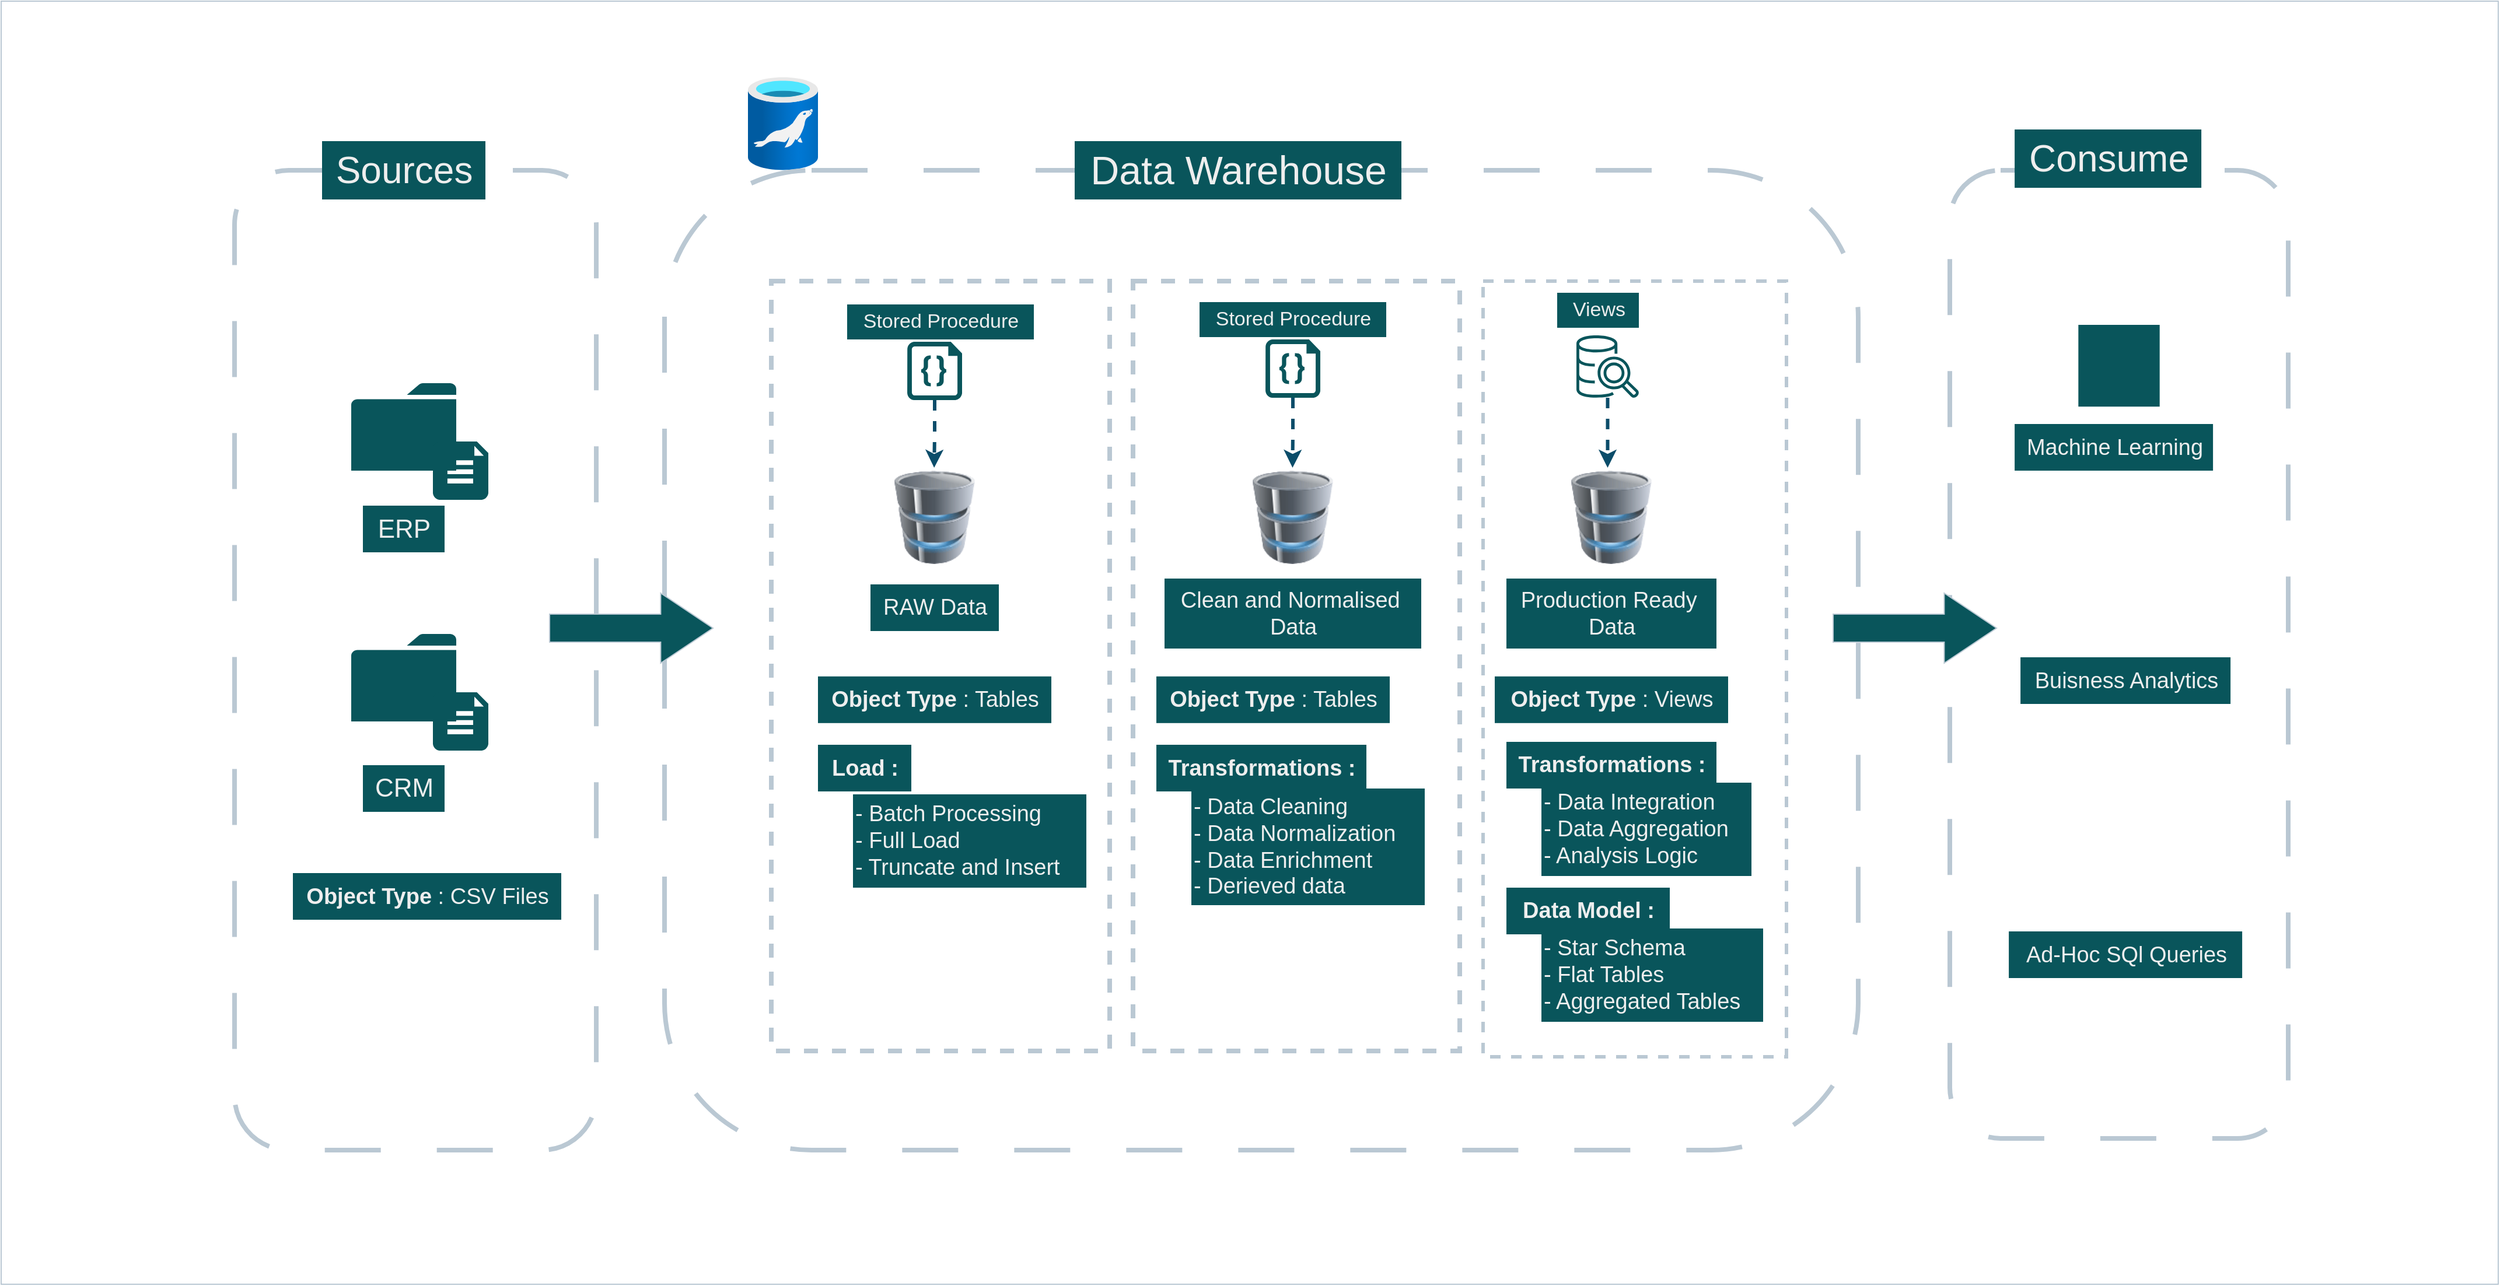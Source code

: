 <mxfile version="27.1.4">
  <diagram name="Page-1" id="4HkU_K3r0KhuJFxGSzc-">
    <mxGraphModel dx="2605" dy="2303" grid="1" gridSize="10" guides="1" tooltips="1" connect="1" arrows="0" fold="1" page="1" pageScale="1" pageWidth="1100" pageHeight="850" background="none" math="0" shadow="0">
      <root>
        <mxCell id="0" />
        <mxCell id="1" parent="0" />
        <mxCell id="QA6qm9k3br5T1PhjzLlL-5" value="" style="sketch=0;pointerEvents=1;shadow=0;dashed=0;html=1;strokeColor=none;labelPosition=center;verticalLabelPosition=bottom;verticalAlign=top;outlineConnect=0;align=center;shape=mxgraph.office.concepts.folder;fillColor=#09555B;labelBackgroundColor=none;fontColor=#EEEEEE;" vertex="1" parent="1">
          <mxGeometry x="1080" y="97.5" width="90" height="75" as="geometry" />
        </mxCell>
        <mxCell id="QA6qm9k3br5T1PhjzLlL-10" value="" style="verticalLabelPosition=bottom;html=1;verticalAlign=top;align=center;strokeColor=none;fillColor=#09555B;shape=mxgraph.azure.file_2;pointerEvents=1;labelBackgroundColor=none;fontColor=#EEEEEE;" vertex="1" parent="1">
          <mxGeometry x="1150" y="147.5" width="47.5" height="50" as="geometry" />
        </mxCell>
        <mxCell id="QA6qm9k3br5T1PhjzLlL-11" value="" style="sketch=0;pointerEvents=1;shadow=0;dashed=0;html=1;strokeColor=none;labelPosition=center;verticalLabelPosition=bottom;verticalAlign=top;outlineConnect=0;align=center;shape=mxgraph.office.concepts.folder;fillColor=#09555B;labelBackgroundColor=none;fontColor=#EEEEEE;" vertex="1" parent="1">
          <mxGeometry x="1080" y="312.5" width="90" height="75" as="geometry" />
        </mxCell>
        <mxCell id="QA6qm9k3br5T1PhjzLlL-12" value="" style="verticalLabelPosition=bottom;html=1;verticalAlign=top;align=center;strokeColor=none;fillColor=#09555B;shape=mxgraph.azure.file_2;pointerEvents=1;labelBackgroundColor=none;fontColor=#EEEEEE;" vertex="1" parent="1">
          <mxGeometry x="1150" y="362.5" width="47.5" height="50" as="geometry" />
        </mxCell>
        <mxCell id="QA6qm9k3br5T1PhjzLlL-14" value="&lt;div&gt;&lt;font style=&quot;font-size: 22px;&quot;&gt;ERP&lt;/font&gt;&lt;/div&gt;" style="text;html=1;align=center;verticalAlign=middle;resizable=0;points=[];autosize=1;strokeColor=none;fillColor=#09555B;labelBackgroundColor=none;fontColor=#EEEEEE;" vertex="1" parent="1">
          <mxGeometry x="1090" y="202.5" width="70" height="40" as="geometry" />
        </mxCell>
        <mxCell id="QA6qm9k3br5T1PhjzLlL-15" value="&lt;font style=&quot;font-size: 22px;&quot;&gt;CRM&lt;/font&gt;" style="text;html=1;align=center;verticalAlign=middle;resizable=0;points=[];autosize=1;strokeColor=none;fillColor=#09555B;labelBackgroundColor=none;fontColor=#EEEEEE;" vertex="1" parent="1">
          <mxGeometry x="1090" y="425" width="70" height="40" as="geometry" />
        </mxCell>
        <mxCell id="QA6qm9k3br5T1PhjzLlL-52" style="edgeStyle=orthogonalEdgeStyle;rounded=0;orthogonalLoop=1;jettySize=auto;html=1;exitX=0.5;exitY=1;exitDx=0;exitDy=0;exitPerimeter=0;dashed=1;strokeWidth=3;labelBackgroundColor=none;strokeColor=#0B4D6A;fontColor=default;" edge="1" parent="1" source="QA6qm9k3br5T1PhjzLlL-16">
          <mxGeometry relative="1" as="geometry">
            <mxPoint x="1579.571" y="170.0" as="targetPoint" />
          </mxGeometry>
        </mxCell>
        <mxCell id="QA6qm9k3br5T1PhjzLlL-16" value="" style="sketch=0;aspect=fixed;pointerEvents=1;shadow=0;dashed=0;html=1;strokeColor=none;labelPosition=center;verticalLabelPosition=bottom;verticalAlign=top;align=center;fillColor=#09555B;shape=mxgraph.azure.code_file;labelBackgroundColor=none;fontColor=#EEEEEE;" vertex="1" parent="1">
          <mxGeometry x="1556.5" y="62" width="47" height="50" as="geometry" />
        </mxCell>
        <mxCell id="QA6qm9k3br5T1PhjzLlL-50" style="edgeStyle=orthogonalEdgeStyle;rounded=0;orthogonalLoop=1;jettySize=auto;html=1;exitX=0.5;exitY=1;exitDx=0;exitDy=0;exitPerimeter=0;dashed=1;strokeWidth=3;labelBackgroundColor=none;strokeColor=#0B4D6A;fontColor=default;" edge="1" parent="1" source="QA6qm9k3br5T1PhjzLlL-17">
          <mxGeometry relative="1" as="geometry">
            <mxPoint x="1886.714" y="170.0" as="targetPoint" />
          </mxGeometry>
        </mxCell>
        <mxCell id="QA6qm9k3br5T1PhjzLlL-17" value="" style="sketch=0;aspect=fixed;pointerEvents=1;shadow=0;dashed=0;html=1;strokeColor=none;labelPosition=center;verticalLabelPosition=bottom;verticalAlign=top;align=center;fillColor=#09555B;shape=mxgraph.azure.code_file;labelBackgroundColor=none;fontColor=#EEEEEE;" vertex="1" parent="1">
          <mxGeometry x="1863.5" y="60" width="47" height="50" as="geometry" />
        </mxCell>
        <mxCell id="QA6qm9k3br5T1PhjzLlL-19" value="" style="image;html=1;image=img/lib/clip_art/computers/Database_128x128.png;labelBackgroundColor=none;fillColor=#09555B;strokeColor=#BAC8D3;fontColor=#EEEEEE;" vertex="1" parent="1">
          <mxGeometry x="1540" y="172.5" width="80" height="80" as="geometry" />
        </mxCell>
        <mxCell id="QA6qm9k3br5T1PhjzLlL-20" value="" style="image;html=1;image=img/lib/clip_art/computers/Database_128x128.png;labelBackgroundColor=none;fillColor=#09555B;strokeColor=#BAC8D3;fontColor=#EEEEEE;" vertex="1" parent="1">
          <mxGeometry x="1847" y="172.5" width="80" height="80" as="geometry" />
        </mxCell>
        <mxCell id="QA6qm9k3br5T1PhjzLlL-21" value="" style="image;html=1;image=img/lib/clip_art/computers/Database_128x128.png;labelBackgroundColor=none;fillColor=#09555B;strokeColor=#BAC8D3;fontColor=#EEEEEE;" vertex="1" parent="1">
          <mxGeometry x="2120" y="172.5" width="80" height="80" as="geometry" />
        </mxCell>
        <mxCell id="QA6qm9k3br5T1PhjzLlL-22" value="" style="points=[];aspect=fixed;html=1;align=center;shadow=0;dashed=0;fillColor=#09555B;strokeColor=none;shape=mxgraph.alibaba_cloud.machine_learning;labelBackgroundColor=none;fontColor=#EEEEEE;" vertex="1" parent="1">
          <mxGeometry x="2560.16" y="47.5" width="69.68" height="70.1" as="geometry" />
        </mxCell>
        <mxCell id="QA6qm9k3br5T1PhjzLlL-25" value="" style="shape=image;html=1;verticalAlign=top;verticalLabelPosition=bottom;labelBackgroundColor=none;imageAspect=0;aspect=fixed;image=https://cdn4.iconfinder.com/data/icons/success-filloutline/64/chart-analysis-analytics-data_analytics-pie_1-128.png;fillColor=#09555B;strokeColor=#BAC8D3;fontColor=#EEEEEE;" vertex="1" parent="1">
          <mxGeometry x="2550.55" y="434.5" width="100" height="100" as="geometry" />
        </mxCell>
        <mxCell id="QA6qm9k3br5T1PhjzLlL-26" value="" style="shape=image;html=1;verticalAlign=top;verticalLabelPosition=bottom;labelBackgroundColor=none;imageAspect=0;aspect=fixed;image=https://cdn4.iconfinder.com/data/icons/success-filloutline/64/chart-analysis-analytics-data_analytics-pie-128.png;fillColor=#09555B;strokeColor=#BAC8D3;fontColor=#EEEEEE;" vertex="1" parent="1">
          <mxGeometry x="2550.55" y="229.5" width="88.9" height="88.9" as="geometry" />
        </mxCell>
        <mxCell id="QA6qm9k3br5T1PhjzLlL-29" value="&lt;font style=&quot;font-size: 19px;&quot;&gt;&lt;b&gt;Object Type&lt;/b&gt; : CSV Files&lt;/font&gt;" style="text;html=1;align=center;verticalAlign=middle;resizable=0;points=[];autosize=1;strokeColor=none;fillColor=#09555B;labelBackgroundColor=none;fontColor=#EEEEEE;" vertex="1" parent="1">
          <mxGeometry x="1030" y="517.5" width="230" height="40" as="geometry" />
        </mxCell>
        <mxCell id="QA6qm9k3br5T1PhjzLlL-30" value="&lt;font style=&quot;font-size: 19px;&quot;&gt;RAW Data&lt;/font&gt;" style="text;html=1;align=center;verticalAlign=middle;resizable=0;points=[];autosize=1;strokeColor=none;fillColor=#09555B;labelBackgroundColor=none;fontColor=#EEEEEE;" vertex="1" parent="1">
          <mxGeometry x="1525" y="270" width="110" height="40" as="geometry" />
        </mxCell>
        <mxCell id="QA6qm9k3br5T1PhjzLlL-31" value="&lt;font style=&quot;font-size: 19px;&quot;&gt;&lt;b&gt;Object Type&lt;/b&gt; : Tables&lt;/font&gt;" style="text;html=1;align=center;verticalAlign=middle;resizable=0;points=[];autosize=1;strokeColor=none;fillColor=#09555B;labelBackgroundColor=none;fontColor=#EEEEEE;" vertex="1" parent="1">
          <mxGeometry x="1480" y="348.9" width="200" height="40" as="geometry" />
        </mxCell>
        <mxCell id="QA6qm9k3br5T1PhjzLlL-32" value="&lt;div&gt;&lt;font style=&quot;font-size: 19px;&quot;&gt;&lt;b&gt;Load :&lt;/b&gt;&lt;/font&gt;&lt;/div&gt;" style="text;html=1;align=center;verticalAlign=middle;resizable=0;points=[];autosize=1;strokeColor=none;fillColor=#09555B;labelBackgroundColor=none;fontColor=#EEEEEE;" vertex="1" parent="1">
          <mxGeometry x="1480" y="407.5" width="80" height="40" as="geometry" />
        </mxCell>
        <mxCell id="QA6qm9k3br5T1PhjzLlL-33" value="&lt;div align=&quot;left&quot;&gt;&lt;font style=&quot;font-size: 19px;&quot;&gt;- Batch Processing&lt;/font&gt;&lt;/div&gt;&lt;div align=&quot;left&quot;&gt;&lt;font style=&quot;font-size: 19px;&quot;&gt;- Full Load&lt;/font&gt;&lt;/div&gt;&lt;div align=&quot;left&quot;&gt;&lt;font style=&quot;font-size: 19px;&quot;&gt;- Truncate and Insert&lt;/font&gt;&lt;/div&gt;" style="text;html=1;align=left;verticalAlign=middle;resizable=0;points=[];autosize=1;strokeColor=none;fillColor=#09555B;labelBackgroundColor=none;fontColor=#EEEEEE;" vertex="1" parent="1">
          <mxGeometry x="1510" y="450" width="200" height="80" as="geometry" />
        </mxCell>
        <mxCell id="QA6qm9k3br5T1PhjzLlL-34" value="&lt;font style=&quot;font-size: 19px;&quot;&gt;&lt;b&gt;Object Type&lt;/b&gt; : Tables&lt;/font&gt;" style="text;html=1;align=center;verticalAlign=middle;resizable=0;points=[];autosize=1;strokeColor=none;fillColor=#09555B;labelBackgroundColor=none;fontColor=#EEEEEE;" vertex="1" parent="1">
          <mxGeometry x="1770" y="348.9" width="200" height="40" as="geometry" />
        </mxCell>
        <mxCell id="QA6qm9k3br5T1PhjzLlL-35" value="&lt;div&gt;&lt;font style=&quot;font-size: 19px;&quot;&gt;Clean and Normalised&amp;nbsp;&lt;/font&gt;&lt;/div&gt;&lt;div&gt;&lt;font style=&quot;font-size: 19px;&quot;&gt;Data&lt;/font&gt;&lt;/div&gt;" style="text;html=1;align=center;verticalAlign=middle;resizable=0;points=[];autosize=1;strokeColor=none;fillColor=#09555B;labelBackgroundColor=none;fontColor=#EEEEEE;" vertex="1" parent="1">
          <mxGeometry x="1777" y="265" width="220" height="60" as="geometry" />
        </mxCell>
        <mxCell id="QA6qm9k3br5T1PhjzLlL-36" value="&lt;b&gt;&lt;font style=&quot;font-size: 19px;&quot;&gt;Transformations :&lt;/font&gt;&lt;/b&gt;" style="text;html=1;align=center;verticalAlign=middle;resizable=0;points=[];autosize=1;strokeColor=none;fillColor=#09555B;labelBackgroundColor=none;fontColor=#EEEEEE;" vertex="1" parent="1">
          <mxGeometry x="1770" y="407.5" width="180" height="40" as="geometry" />
        </mxCell>
        <mxCell id="QA6qm9k3br5T1PhjzLlL-39" value="&lt;div align=&quot;left&quot;&gt;&lt;font style=&quot;font-size: 19px;&quot;&gt;- Data Cleaning&lt;/font&gt;&lt;/div&gt;&lt;div align=&quot;left&quot;&gt;&lt;font style=&quot;font-size: 19px;&quot;&gt;- Data Normalization&lt;/font&gt;&lt;/div&gt;&lt;div align=&quot;left&quot;&gt;&lt;font style=&quot;font-size: 19px;&quot;&gt;- Data Enrichment&lt;/font&gt;&lt;/div&gt;&lt;div align=&quot;left&quot;&gt;&lt;font style=&quot;font-size: 19px;&quot;&gt;- Derieved data&lt;/font&gt;&lt;/div&gt;" style="text;html=1;align=left;verticalAlign=middle;resizable=0;points=[];autosize=1;strokeColor=none;fillColor=#09555B;labelBackgroundColor=none;fontColor=#EEEEEE;" vertex="1" parent="1">
          <mxGeometry x="1800" y="445" width="200" height="100" as="geometry" />
        </mxCell>
        <mxCell id="QA6qm9k3br5T1PhjzLlL-40" value="&lt;div&gt;&lt;font style=&quot;font-size: 19px;&quot;&gt;Production Ready&amp;nbsp;&lt;/font&gt;&lt;/div&gt;&lt;div&gt;&lt;font style=&quot;font-size: 19px;&quot;&gt;Data&lt;/font&gt;&lt;/div&gt;" style="text;html=1;align=center;verticalAlign=middle;resizable=0;points=[];autosize=1;strokeColor=none;fillColor=#09555B;labelBackgroundColor=none;fontColor=#EEEEEE;" vertex="1" parent="1">
          <mxGeometry x="2070" y="265" width="180" height="60" as="geometry" />
        </mxCell>
        <mxCell id="QA6qm9k3br5T1PhjzLlL-56" style="edgeStyle=orthogonalEdgeStyle;rounded=0;orthogonalLoop=1;jettySize=auto;html=1;strokeWidth=3;dashed=1;labelBackgroundColor=none;strokeColor=#0B4D6A;fontColor=default;" edge="1" parent="1" source="QA6qm9k3br5T1PhjzLlL-41">
          <mxGeometry relative="1" as="geometry">
            <mxPoint x="2156.75" y="170.0" as="targetPoint" />
          </mxGeometry>
        </mxCell>
        <mxCell id="QA6qm9k3br5T1PhjzLlL-41" value="" style="sketch=0;outlineConnect=0;fontColor=#EEEEEE;fillColor=#09555B;strokeColor=none;dashed=0;verticalLabelPosition=bottom;verticalAlign=top;align=center;html=1;fontSize=12;fontStyle=0;aspect=fixed;pointerEvents=1;shape=mxgraph.aws4.redshift_query_editor_v20_light;labelBackgroundColor=none;" vertex="1" parent="1">
          <mxGeometry x="2130" y="56.5" width="53.5" height="53.5" as="geometry" />
        </mxCell>
        <mxCell id="QA6qm9k3br5T1PhjzLlL-42" value="" style="image;aspect=fixed;html=1;points=[];align=center;fontSize=12;image=img/lib/azure2/databases/Azure_Database_MariaDB_Server.svg;imageBackground=none;labelBackgroundColor=none;fillColor=#09555B;strokeColor=#BAC8D3;fontColor=#EEEEEE;" vertex="1" parent="1">
          <mxGeometry x="1420" y="-165" width="60" height="80" as="geometry" />
        </mxCell>
        <mxCell id="QA6qm9k3br5T1PhjzLlL-43" value="&lt;font style=&quot;font-size: 19px;&quot;&gt;&lt;b&gt;Object Type&lt;/b&gt; : Views&lt;/font&gt;" style="text;html=1;align=center;verticalAlign=middle;resizable=0;points=[];autosize=1;strokeColor=none;fillColor=#09555B;labelBackgroundColor=none;fontColor=#EEEEEE;" vertex="1" parent="1">
          <mxGeometry x="2060" y="348.9" width="200" height="40" as="geometry" />
        </mxCell>
        <mxCell id="QA6qm9k3br5T1PhjzLlL-44" value="&lt;b&gt;&lt;font style=&quot;font-size: 19px;&quot;&gt;Transformations :&lt;/font&gt;&lt;/b&gt;" style="text;html=1;align=center;verticalAlign=middle;resizable=0;points=[];autosize=1;strokeColor=none;fillColor=#09555B;labelBackgroundColor=none;fontColor=#EEEEEE;" vertex="1" parent="1">
          <mxGeometry x="2070" y="405" width="180" height="40" as="geometry" />
        </mxCell>
        <mxCell id="QA6qm9k3br5T1PhjzLlL-46" value="&lt;div align=&quot;left&quot;&gt;&lt;font style=&quot;font-size: 19px;&quot;&gt;- Data Integration&lt;/font&gt;&lt;/div&gt;&lt;div align=&quot;left&quot;&gt;&lt;font style=&quot;font-size: 19px;&quot;&gt;- Data Aggregation&lt;/font&gt;&lt;/div&gt;&lt;div align=&quot;left&quot;&gt;&lt;font style=&quot;font-size: 19px;&quot;&gt;- Analysis Logic&lt;/font&gt;&lt;/div&gt;" style="text;html=1;align=left;verticalAlign=middle;resizable=0;points=[];autosize=1;strokeColor=none;fillColor=#09555B;labelBackgroundColor=none;fontColor=#EEEEEE;" vertex="1" parent="1">
          <mxGeometry x="2100" y="440" width="180" height="80" as="geometry" />
        </mxCell>
        <mxCell id="QA6qm9k3br5T1PhjzLlL-47" value="&lt;b&gt;&lt;font style=&quot;font-size: 19px;&quot;&gt;Data Model :&lt;/font&gt;&lt;/b&gt;" style="text;html=1;align=center;verticalAlign=middle;resizable=0;points=[];autosize=1;strokeColor=none;fillColor=#09555B;labelBackgroundColor=none;fontColor=#EEEEEE;" vertex="1" parent="1">
          <mxGeometry x="2070" y="530" width="140" height="40" as="geometry" />
        </mxCell>
        <mxCell id="QA6qm9k3br5T1PhjzLlL-48" value="&lt;div align=&quot;left&quot;&gt;&lt;font style=&quot;font-size: 19px;&quot;&gt;- Star Schema&lt;/font&gt;&lt;/div&gt;&lt;div align=&quot;left&quot;&gt;&lt;font style=&quot;font-size: 19px;&quot;&gt;- Flat Tables&lt;/font&gt;&lt;/div&gt;&lt;div align=&quot;left&quot;&gt;&lt;font style=&quot;font-size: 19px;&quot;&gt;- Aggregated Tables&lt;/font&gt;&lt;/div&gt;" style="text;html=1;align=left;verticalAlign=middle;resizable=0;points=[];autosize=1;strokeColor=none;fillColor=#09555B;labelBackgroundColor=none;fontColor=#EEEEEE;" vertex="1" parent="1">
          <mxGeometry x="2100" y="565" width="190" height="80" as="geometry" />
        </mxCell>
        <mxCell id="QA6qm9k3br5T1PhjzLlL-49" value="&lt;font style=&quot;font-size: 17px;&quot;&gt;Stored Procedure&lt;/font&gt;" style="text;html=1;align=center;verticalAlign=middle;resizable=0;points=[];autosize=1;strokeColor=none;fillColor=#09555B;labelBackgroundColor=none;fontColor=#EEEEEE;" vertex="1" parent="1">
          <mxGeometry x="1807" y="28" width="160" height="30" as="geometry" />
        </mxCell>
        <mxCell id="QA6qm9k3br5T1PhjzLlL-51" value="&lt;font style=&quot;font-size: 17px;&quot;&gt;Stored Procedure&lt;/font&gt;" style="text;html=1;align=center;verticalAlign=middle;resizable=0;points=[];autosize=1;strokeColor=none;fillColor=#09555B;labelBackgroundColor=none;fontColor=#EEEEEE;" vertex="1" parent="1">
          <mxGeometry x="1505" y="30" width="160" height="30" as="geometry" />
        </mxCell>
        <mxCell id="QA6qm9k3br5T1PhjzLlL-54" value="&lt;font style=&quot;font-size: 17px;&quot;&gt;Views&lt;/font&gt;" style="text;html=1;align=center;verticalAlign=middle;resizable=0;points=[];autosize=1;strokeColor=none;fillColor=#09555B;labelBackgroundColor=none;fontColor=#EEEEEE;" vertex="1" parent="1">
          <mxGeometry x="2113.5" y="20" width="70" height="30" as="geometry" />
        </mxCell>
        <mxCell id="QA6qm9k3br5T1PhjzLlL-57" value="&lt;font style=&quot;font-size: 19px;&quot;&gt;Machine Learning&lt;/font&gt;" style="text;html=1;align=center;verticalAlign=middle;resizable=0;points=[];autosize=1;strokeColor=none;fillColor=#09555B;labelBackgroundColor=none;fontColor=#EEEEEE;" vertex="1" parent="1">
          <mxGeometry x="2505.55" y="132.5" width="170" height="40" as="geometry" />
        </mxCell>
        <mxCell id="QA6qm9k3br5T1PhjzLlL-58" value="&lt;font style=&quot;font-size: 19px;&quot;&gt;Buisness Analytics&lt;/font&gt;" style="text;html=1;align=center;verticalAlign=middle;resizable=0;points=[];autosize=1;strokeColor=none;fillColor=#09555B;labelBackgroundColor=none;fontColor=#EEEEEE;" vertex="1" parent="1">
          <mxGeometry x="2510.55" y="332.5" width="180" height="40" as="geometry" />
        </mxCell>
        <mxCell id="QA6qm9k3br5T1PhjzLlL-59" value="&lt;font style=&quot;font-size: 19px;&quot;&gt;Ad-Hoc SQl Queries&lt;/font&gt;" style="text;html=1;align=center;verticalAlign=middle;resizable=0;points=[];autosize=1;strokeColor=none;fillColor=#09555B;labelBackgroundColor=none;fontColor=#EEEEEE;" vertex="1" parent="1">
          <mxGeometry x="2500.55" y="567.5" width="200" height="40" as="geometry" />
        </mxCell>
        <mxCell id="QA6qm9k3br5T1PhjzLlL-60" value="" style="rounded=1;whiteSpace=wrap;html=1;fillColor=none;strokeWidth=4;dashed=1;dashPattern=12 12;labelBackgroundColor=none;strokeColor=#BAC8D3;fontColor=#EEEEEE;" vertex="1" parent="1">
          <mxGeometry x="980" y="-85" width="310" height="840" as="geometry" />
        </mxCell>
        <mxCell id="QA6qm9k3br5T1PhjzLlL-61" value="" style="rounded=1;whiteSpace=wrap;html=1;fillColor=none;strokeWidth=4;dashed=1;dashPattern=12 12;labelBackgroundColor=none;strokeColor=#BAC8D3;fontColor=#EEEEEE;" vertex="1" parent="1">
          <mxGeometry x="1348.5" y="-85" width="1023" height="840" as="geometry" />
        </mxCell>
        <mxCell id="QA6qm9k3br5T1PhjzLlL-62" value="" style="rounded=1;whiteSpace=wrap;html=1;fillColor=none;strokeWidth=4;dashed=1;dashPattern=12 12;labelBackgroundColor=none;strokeColor=#BAC8D3;fontColor=#EEEEEE;" vertex="1" parent="1">
          <mxGeometry x="2450" y="-85" width="290" height="830" as="geometry" />
        </mxCell>
        <mxCell id="QA6qm9k3br5T1PhjzLlL-63" value="" style="rounded=0;whiteSpace=wrap;html=1;fillColor=none;strokeWidth=4;dashed=1;labelBackgroundColor=none;strokeColor=#BAC8D3;fontColor=#EEEEEE;" vertex="1" parent="1">
          <mxGeometry x="1440" y="10" width="290" height="660" as="geometry" />
        </mxCell>
        <mxCell id="QA6qm9k3br5T1PhjzLlL-64" value="" style="rounded=0;whiteSpace=wrap;html=1;fillColor=none;dashed=1;strokeWidth=4;labelBackgroundColor=none;strokeColor=#BAC8D3;fontColor=#EEEEEE;" vertex="1" parent="1">
          <mxGeometry x="1750" y="10" width="280" height="660" as="geometry" />
        </mxCell>
        <mxCell id="QA6qm9k3br5T1PhjzLlL-65" value="" style="rounded=0;whiteSpace=wrap;html=1;fillColor=none;dashed=1;strokeWidth=3;labelBackgroundColor=none;strokeColor=#BAC8D3;fontColor=#EEEEEE;" vertex="1" parent="1">
          <mxGeometry x="2050" y="10" width="260" height="665" as="geometry" />
        </mxCell>
        <mxCell id="QA6qm9k3br5T1PhjzLlL-67" value="" style="shape=singleArrow;whiteSpace=wrap;html=1;arrowWidth=0.4;arrowSize=0.32;fillColor=#09555B;labelBackgroundColor=none;strokeColor=#BAC8D3;fontColor=#EEEEEE;" vertex="1" parent="1">
          <mxGeometry x="1250" y="277.5" width="140" height="60" as="geometry" />
        </mxCell>
        <mxCell id="QA6qm9k3br5T1PhjzLlL-68" value="" style="shape=singleArrow;whiteSpace=wrap;html=1;arrowWidth=0.4;arrowSize=0.32;fillColor=#09555B;labelBackgroundColor=none;strokeColor=#BAC8D3;fontColor=#EEEEEE;" vertex="1" parent="1">
          <mxGeometry x="2350" y="277.5" width="140" height="60" as="geometry" />
        </mxCell>
        <mxCell id="QA6qm9k3br5T1PhjzLlL-69" value="&lt;font style=&quot;font-size: 34px;&quot;&gt;Data Warehouse&lt;/font&gt;" style="text;html=1;align=center;verticalAlign=middle;resizable=0;points=[];autosize=1;strokeColor=none;fillColor=#09555B;labelBackgroundColor=none;fontColor=#EEEEEE;" vertex="1" parent="1">
          <mxGeometry x="1700" y="-110" width="280" height="50" as="geometry" />
        </mxCell>
        <mxCell id="QA6qm9k3br5T1PhjzLlL-70" value="&lt;font style=&quot;font-size: 32px;&quot;&gt;Sources&lt;/font&gt;" style="text;html=1;align=center;verticalAlign=middle;resizable=0;points=[];autosize=1;strokeColor=none;fillColor=#09555B;labelBackgroundColor=none;fontColor=#EEEEEE;" vertex="1" parent="1">
          <mxGeometry x="1055" y="-110" width="140" height="50" as="geometry" />
        </mxCell>
        <mxCell id="QA6qm9k3br5T1PhjzLlL-71" value="&lt;font style=&quot;font-size: 32px;&quot;&gt;Consume&lt;/font&gt;" style="text;html=1;align=center;verticalAlign=middle;resizable=0;points=[];autosize=1;strokeColor=none;fillColor=#09555B;labelBackgroundColor=none;fontColor=#EEEEEE;" vertex="1" parent="1">
          <mxGeometry x="2505.55" y="-120" width="160" height="50" as="geometry" />
        </mxCell>
        <mxCell id="QA6qm9k3br5T1PhjzLlL-74" value="" style="rounded=0;whiteSpace=wrap;html=1;strokeColor=#BAC8D3;fontColor=#EEEEEE;fillColor=none;labelBackgroundColor=none;" vertex="1" parent="1">
          <mxGeometry x="780" y="-230" width="2140" height="1100" as="geometry" />
        </mxCell>
      </root>
    </mxGraphModel>
  </diagram>
</mxfile>
